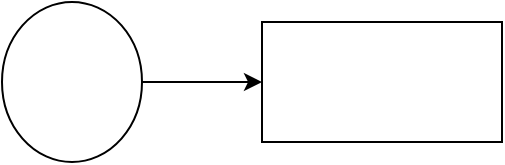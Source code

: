 <mxfile version="24.8.3">
  <diagram name="Page-1" id="Q-__MoxwjI6RxxwJaTW4">
    <mxGraphModel dx="1242" dy="700" grid="1" gridSize="10" guides="1" tooltips="1" connect="1" arrows="1" fold="1" page="1" pageScale="1" pageWidth="850" pageHeight="1100" math="0" shadow="0">
      <root>
        <mxCell id="0" />
        <mxCell id="1" parent="0" />
        <mxCell id="SQ-rmtQRxcd_antF4yaC-3" value="" style="edgeStyle=orthogonalEdgeStyle;rounded=0;orthogonalLoop=1;jettySize=auto;html=1;" edge="1" parent="1" source="SQ-rmtQRxcd_antF4yaC-1" target="SQ-rmtQRxcd_antF4yaC-2">
          <mxGeometry relative="1" as="geometry" />
        </mxCell>
        <mxCell id="SQ-rmtQRxcd_antF4yaC-1" value="" style="ellipse;whiteSpace=wrap;html=1;" vertex="1" parent="1">
          <mxGeometry x="360" y="320" width="70" height="80" as="geometry" />
        </mxCell>
        <mxCell id="SQ-rmtQRxcd_antF4yaC-2" value="" style="rounded=0;whiteSpace=wrap;html=1;" vertex="1" parent="1">
          <mxGeometry x="490" y="330" width="120" height="60" as="geometry" />
        </mxCell>
      </root>
    </mxGraphModel>
  </diagram>
</mxfile>
